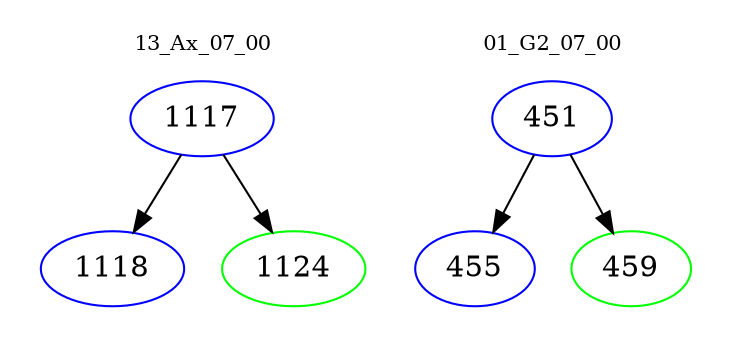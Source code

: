 digraph{
subgraph cluster_0 {
color = white
label = "13_Ax_07_00";
fontsize=10;
T0_1117 [label="1117", color="blue"]
T0_1117 -> T0_1118 [color="black"]
T0_1118 [label="1118", color="blue"]
T0_1117 -> T0_1124 [color="black"]
T0_1124 [label="1124", color="green"]
}
subgraph cluster_1 {
color = white
label = "01_G2_07_00";
fontsize=10;
T1_451 [label="451", color="blue"]
T1_451 -> T1_455 [color="black"]
T1_455 [label="455", color="blue"]
T1_451 -> T1_459 [color="black"]
T1_459 [label="459", color="green"]
}
}
